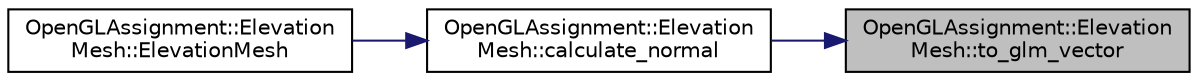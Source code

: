 digraph "OpenGLAssignment::ElevationMesh::to_glm_vector"
{
 // LATEX_PDF_SIZE
  edge [fontname="Helvetica",fontsize="10",labelfontname="Helvetica",labelfontsize="10"];
  node [fontname="Helvetica",fontsize="10",shape=record];
  rankdir="RL";
  Node1 [label="OpenGLAssignment::Elevation\lMesh::to_glm_vector",height=0.2,width=0.4,color="black", fillcolor="grey75", style="filled", fontcolor="black",tooltip="Converts a given vector of floats to glm vec3 structure."];
  Node1 -> Node2 [dir="back",color="midnightblue",fontsize="10",style="solid",fontname="Helvetica"];
  Node2 [label="OpenGLAssignment::Elevation\lMesh::calculate_normal",height=0.2,width=0.4,color="black", fillcolor="white", style="filled",URL="$class_open_g_l_assignment_1_1_elevation_mesh.html#a86dc474a33bc8def5f5b2abbbe958ec9",tooltip="Calculate the normal vertex."];
  Node2 -> Node3 [dir="back",color="midnightblue",fontsize="10",style="solid",fontname="Helvetica"];
  Node3 [label="OpenGLAssignment::Elevation\lMesh::ElevationMesh",height=0.2,width=0.4,color="black", fillcolor="white", style="filled",URL="$class_open_g_l_assignment_1_1_elevation_mesh.html#ac98d9dff3d03c8a7a11e85c5dd0c6000",tooltip="Creates an instance."];
}
